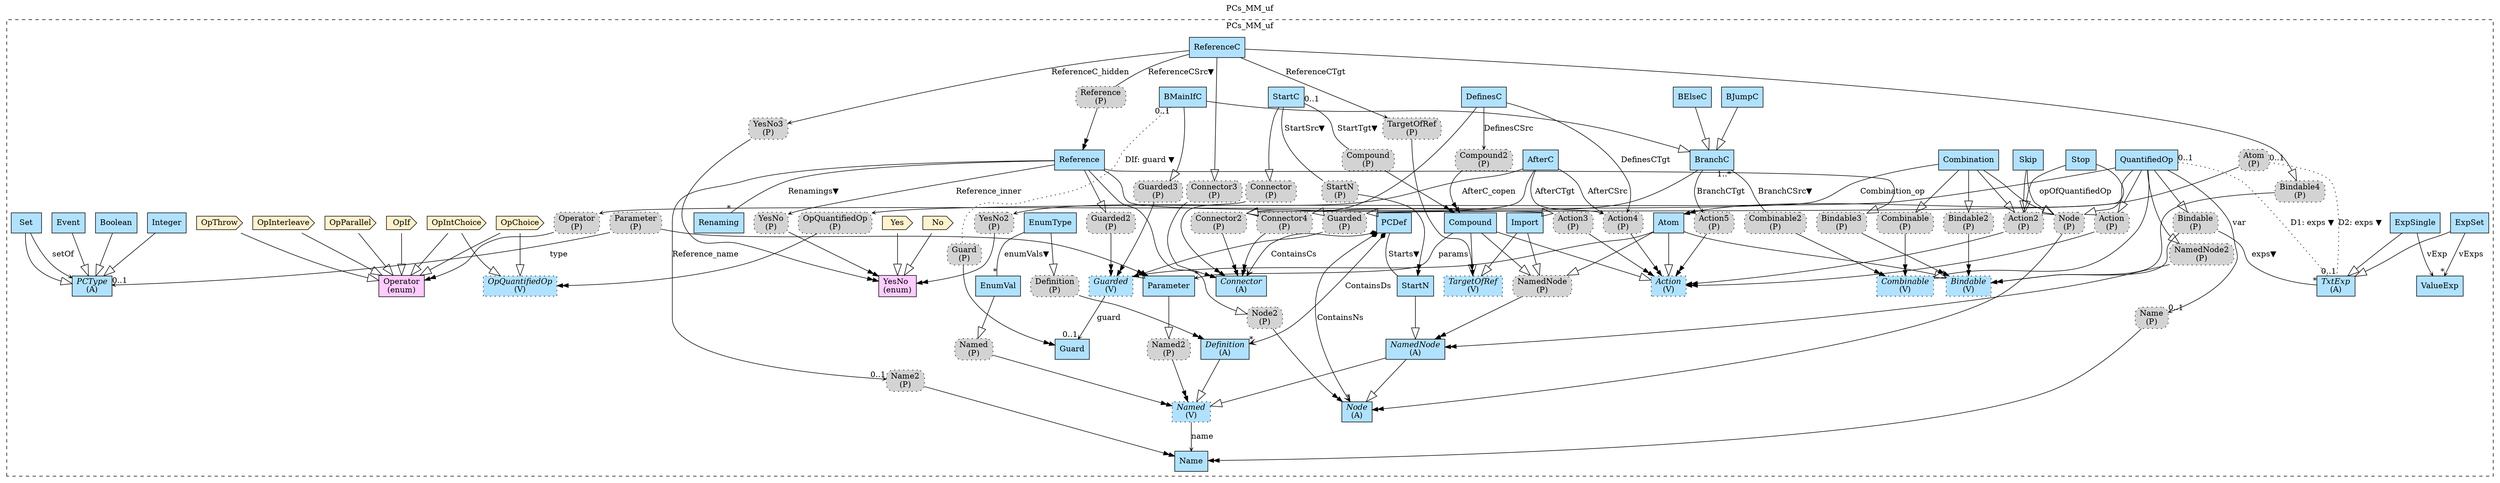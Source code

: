 digraph {graph[label=PCs_MM_uf,labelloc=tl,labelfontsize=12];
subgraph cluster_PCs_MM_uf{style=dashed;label=PCs_MM_uf;
"Node"[shape=record,fillcolor=lightskyblue1,style = filled,label=<{<I>Node</I><br/>(A)}>];
"NamedNode"[shape=record,fillcolor=lightskyblue1,style = filled,label=<{<I>NamedNode</I><br/>(A)}>];
"PCDef"[shape=record,fillcolor=lightskyblue1,style = filled,label="PCDef"];
"Named"[shape=record,fillcolor=lightskyblue1,style ="filled,dotted",label=<{<I>Named</I><br/>(V)}>];
"Connector"[shape=record,fillcolor=lightskyblue1,style = filled,label=<{<I>Connector</I><br/>(A)}>];
"Name"[shape=record,fillcolor=lightskyblue1,style = filled,label="Name"];
"StartN"[shape=record,fillcolor=lightskyblue1,style = filled,label="StartN"];
"Definition"[shape=record,fillcolor=lightskyblue1,style = filled,label=<{<I>Definition</I><br/>(A)}>];
"PNamedNode"[shape=box,fillcolor=lightgray,style ="rounded,filled,dotted",label=<NamedNode<br/>(P)>];
"PNamed2"[shape=box,fillcolor=lightgray,style ="rounded,filled,dotted",label=<Named2<br/>(P)>];
"Import"[shape=record,fillcolor=lightskyblue1,style = filled,label="Import"];
"Compound"[shape=record,fillcolor=lightskyblue1,style = filled,label="Compound"];
"Atom"[shape=record,fillcolor=lightskyblue1,style = filled,label="Atom"];
"Guard"[shape=record,fillcolor=lightskyblue1,style = filled,label="Guard"];
"Action"[shape=record,fillcolor=lightskyblue1,style ="filled,dotted",label=<{<I>Action</I><br/>(V)}>];
"TargetOfRef"[shape=record,fillcolor=lightskyblue1,style ="filled,dotted",label=<{<I>TargetOfRef</I><br/>(V)}>];
"Guarded"[shape=record,fillcolor=lightskyblue1,style ="filled,dotted",label=<{<I>Guarded</I><br/>(V)}>];
"Bindable"[shape=record,fillcolor=lightskyblue1,style ="filled,dotted",label=<{<I>Bindable</I><br/>(V)}>];
"Parameter"[shape=record,fillcolor=lightskyblue1,style = filled,label="Parameter"];
"QuantifiedOp"[shape=record,fillcolor=lightskyblue1,style = filled,label="QuantifiedOp"];
"PNamedNode2"[shape=box,fillcolor=lightgray,style ="rounded,filled,dotted",label=<NamedNode2<br/>(P)>];
"PAction"[shape=box,fillcolor=lightgray,style ="rounded,filled,dotted",label=<Action<br/>(P)>];
"PName"[shape=box,fillcolor=lightgray,style ="rounded,filled,dotted",label=<Name<br/>(P)>];
"POpQuantifiedOp"[shape=box,fillcolor=lightgray,style ="rounded,filled,dotted",label=<OpQuantifiedOp<br/>(P)>];
"PBindable"[shape=box,fillcolor=lightgray,style ="rounded,filled,dotted",label=<Bindable<br/>(P)>];
"PAtom"[shape=box,fillcolor=lightgray,style ="rounded,filled,dotted",label=<Atom<br/>(P)>];
"PGuarded"[shape=box,fillcolor=lightgray,style ="rounded,filled,dotted",label=<Guarded<br/>(P)>];
"TxtExp"[shape=record,fillcolor=lightskyblue1,style = filled,label=<{<I>TxtExp</I><br/>(A)}>];
"ExpSet"[shape=record,fillcolor=lightskyblue1,style = filled,label="ExpSet"];
"ExpSingle"[shape=record,fillcolor=lightskyblue1,style = filled,label="ExpSingle"];
"ValueExp"[shape=record,fillcolor=lightskyblue1,style = filled,label="ValueExp"];
"Combinable"[shape=record,fillcolor=lightskyblue1,style ="filled,dotted",label=<{<I>Combinable</I><br/>(V)}>];
"PNode"[shape=box,fillcolor=lightgray,style ="rounded,filled,dotted",label=<Node<br/>(P)>];
"PAction2"[shape=box,fillcolor=lightgray,style ="rounded,filled,dotted",label=<Action2<br/>(P)>];
"POperator"[shape=box,fillcolor=lightgray,style ="rounded,filled,dotted",label=<Operator<br/>(P)>];
"PBindable2"[shape=box,fillcolor=lightgray,style ="rounded,filled,dotted",label=<Bindable2<br/>(P)>];
"PCombinable"[shape=box,fillcolor=lightgray,style ="rounded,filled,dotted",label=<Combinable<br/>(P)>];
"Stop"[shape=record,fillcolor=lightskyblue1,style = filled,label="Stop"];
"Skip"[shape=record,fillcolor=lightskyblue1,style = filled,label="Skip"];
"Combination"[shape=record,fillcolor=lightskyblue1,style = filled,label="Combination"];
"PConnector"[shape=box,fillcolor=lightgray,style ="rounded,filled,dotted",label=<Connector<br/>(P)>];
"StartC"[shape=record,fillcolor=lightskyblue1,style = filled,label="StartC"];
"PStartN"[shape=box,fillcolor=lightgray,style ="rounded,filled,dotted",label=<StartN<br/>(P)>];
"PCompound"[shape=box,fillcolor=lightgray,style ="rounded,filled,dotted",label=<Compound<br/>(P)>];
"ReferenceC"[shape=record,fillcolor=lightskyblue1,style = filled,label="ReferenceC"];
"PConnector3"[shape=box,fillcolor=lightgray,style ="rounded,filled,dotted",label=<Connector3<br/>(P)>];
"PBindable4"[shape=box,fillcolor=lightgray,style ="rounded,filled,dotted",label=<Bindable4<br/>(P)>];
"PReference"[shape=box,fillcolor=lightgray,style ="rounded,filled,dotted",label=<Reference<br/>(P)>];
"PTargetOfRef"[shape=box,fillcolor=lightgray,style ="rounded,filled,dotted",label=<TargetOfRef<br/>(P)>];
"PYesNo3"[shape=box,fillcolor=lightgray,style ="rounded,filled,dotted",label=<YesNo3<br/>(P)>];
"BranchC"[shape=record,fillcolor=lightskyblue1,style = filled,label="BranchC"];
"BJumpC"[shape=record,fillcolor=lightskyblue1,style = filled,label="BJumpC"];
"BElseC"[shape=record,fillcolor=lightskyblue1,style = filled,label="BElseC"];
"BMainIfC"[shape=record,fillcolor=lightskyblue1,style = filled,label="BMainIfC"];
"PGuard"[shape=box,fillcolor=lightgray,style ="rounded,filled,dotted",label=<Guard<br/>(P)>];
"PGuarded3"[shape=box,fillcolor=lightgray,style ="rounded,filled,dotted",label=<Guarded3<br/>(P)>];
"PAction5"[shape=box,fillcolor=lightgray,style ="rounded,filled,dotted",label=<Action5<br/>(P)>];
"PCombinable2"[shape=box,fillcolor=lightgray,style ="rounded,filled,dotted",label=<Combinable2<br/>(P)>];
"PConnector4"[shape=box,fillcolor=lightgray,style ="rounded,filled,dotted",label=<Connector4<br/>(P)>];
"PYesNo2"[shape=box,fillcolor=lightgray,style ="rounded,filled,dotted",label=<YesNo2<br/>(P)>];
"PCompound2"[shape=box,fillcolor=lightgray,style ="rounded,filled,dotted",label=<Compound2<br/>(P)>];
"PAction4"[shape=box,fillcolor=lightgray,style ="rounded,filled,dotted",label=<Action4<br/>(P)>];
"DefinesC"[shape=record,fillcolor=lightskyblue1,style = filled,label="DefinesC"];
"AfterC"[shape=record,fillcolor=lightskyblue1,style = filled,label="AfterC"];
"PConnector2"[shape=box,fillcolor=lightgray,style ="rounded,filled,dotted",label=<Connector2<br/>(P)>];
"Renaming"[shape=record,fillcolor=lightskyblue1,style = filled,label="Renaming"];
"Reference"[shape=record,fillcolor=lightskyblue1,style = filled,label="Reference"];
"PGuarded2"[shape=box,fillcolor=lightgray,style ="rounded,filled,dotted",label=<Guarded2<br/>(P)>];
"PYesNo"[shape=box,fillcolor=lightgray,style ="rounded,filled,dotted",label=<YesNo<br/>(P)>];
"PName2"[shape=box,fillcolor=lightgray,style ="rounded,filled,dotted",label=<Name2<br/>(P)>];
"PAction3"[shape=box,fillcolor=lightgray,style ="rounded,filled,dotted",label=<Action3<br/>(P)>];
"PBindable3"[shape=box,fillcolor=lightgray,style ="rounded,filled,dotted",label=<Bindable3<br/>(P)>];
"PNode2"[shape=box,fillcolor=lightgray,style ="rounded,filled,dotted",label=<Node2<br/>(P)>];
"OpQuantifiedOp"[shape=record,fillcolor=lightskyblue1,style ="filled,dotted",label=<{<I>OpQuantifiedOp</I><br/>(V)}>];
"VOpThrow"[shape=cds,fillcolor="#FFF2CC",style = filled,label="OpThrow"];
"VOpInterleave"[shape=cds,fillcolor="#FFF2CC",style = filled,label="OpInterleave"];
"VOpIf"[shape=cds,fillcolor="#FFF2CC",style = filled,label="OpIf"];
"VOpParallel"[shape=cds,fillcolor="#FFF2CC",style = filled,label="OpParallel"];
"VOpIntChoice"[shape=cds,fillcolor="#FFF2CC",style = filled,label="OpIntChoice"];
"VOpChoice"[shape=cds,fillcolor="#FFF2CC",style = filled,label="OpChoice"];
"Operator"[shape=record,fillcolor="#FFCCFF",style = filled,label="Operator\l(enum)"];
"Set"[shape=record,fillcolor=lightskyblue1,style = filled,label="Set"];
"Event"[shape=record,fillcolor=lightskyblue1,style = filled,label="Event"];
"Integer"[shape=record,fillcolor=lightskyblue1,style = filled,label="Integer"];
"Boolean"[shape=record,fillcolor=lightskyblue1,style = filled,label="Boolean"];
"VNo"[shape=cds,fillcolor="#FFF2CC",style = filled,label="No"];
"VYes"[shape=cds,fillcolor="#FFF2CC",style = filled,label="Yes"];
"YesNo"[shape=record,fillcolor="#FFCCFF",style = filled,label="YesNo\l(enum)"];
"PCType"[shape=record,fillcolor=lightskyblue1,style = filled,label=<{<I>PCType</I><br/>(A)}>];
"PParameter"[shape=box,fillcolor=lightgray,style ="rounded,filled,dotted",label=<Parameter<br/>(P)>];
"EnumVal"[shape=record,fillcolor=lightskyblue1,style = filled,label="EnumVal"];
"EnumType"[shape=record,fillcolor=lightskyblue1,style = filled,label="EnumType"];
"PNamed"[shape=box,fillcolor=lightgray,style ="rounded,filled,dotted",label=<Named<br/>(P)>];
"PDefinition"[shape=box,fillcolor=lightgray,style ="rounded,filled,dotted",label=<Definition<br/>(P)>];

"StartN"->"NamedNode"[arrowhead=onormal,arrowsize=2.0];
"NamedNode"->"Node"[arrowhead=onormal,arrowsize=2.0];
"NamedNode"->"Named"[arrowhead=onormal,arrowsize=2.0];
"Definition"->"Named"[arrowhead=onormal,arrowsize=2.0];
"Named"->"Name"[label="name",arrowhead=vee,headlabel="",arrowsize=.5];
"PCDef"->"Node"[label="ContainsNs",arrowhead=vee,arrowtail=diamond,dir=both,headlabel="*"];
"PCDef"->"Connector"[label="ContainsCs",arrowhead=vee,arrowtail=diamond,dir=both,headlabel="*"];
"PCDef"->"Definition"[label="ContainsDs",arrowhead=vee,arrowtail=diamond,dir=both,headlabel="*"];
"PCDef"->"StartN"[label="Starts▼",dir=none,taillabel="",headlabel=""];
"Import"->"PNamedNode"[arrowhead=onormal,arrowsize=2.0];
"Compound"->"PNamedNode"[arrowhead=onormal,arrowsize=2.0];
"Atom"->"PNamedNode"[arrowhead=onormal,arrowsize=2.0];
"Import"->"TargetOfRef"[arrowhead=onormal,arrowsize=2.0];
"Compound"->"TargetOfRef"[arrowhead=onormal,arrowsize=2.0];
"Atom"->"Action"[arrowhead=onormal,arrowsize=2.0];
"Atom"->"Guarded"[arrowhead=onormal,arrowsize=2.0];
"Compound"->"Action"[arrowhead=onormal,arrowsize=2.0];
"Atom"->"Bindable"[arrowhead=onormal,arrowsize=2.0];
"Compound"->"Parameter"[label="params",arrowhead=vee,headlabel="*",arrowsize=.5];
"Guarded"->"Guard"[label="guard",arrowhead=vee,headlabel="0..1",arrowsize=.5];
"Parameter"->"PNamed2"[arrowhead=onormal,arrowsize=2.0];
"QuantifiedOp"->"PNamedNode2"[arrowhead=onormal,arrowsize=2.0];
"QuantifiedOp"->"PAction"[arrowhead=onormal,arrowsize=2.0];
"ExpSet"->"TxtExp"[arrowhead=onormal,arrowsize=2.0];
"ExpSingle"->"TxtExp"[arrowhead=onormal,arrowsize=2.0];
"QuantifiedOp"->"PBindable"[arrowhead=onormal,arrowsize=2.0];
"QuantifiedOp"->"PGuarded"[arrowhead=onormal,arrowsize=2.0];
"QuantifiedOp"->"Combinable"[arrowhead=onormal,arrowsize=2.0];
"QuantifiedOp"->"PName"[label="var",arrowhead=vee,headlabel="0..1",arrowsize=.5];
"ExpSet"->"ValueExp"[label="vExps",arrowhead=vee,headlabel="*",arrowsize=.5];
"ExpSingle"->"ValueExp"[label="vExp",arrowhead=vee,headlabel="",arrowsize=.5];
"QuantifiedOp"->"POpQuantifiedOp"[label="opOfQuantifiedOp",arrowhead=vee,headlabel="",arrowsize=.5];
"PBindable"->"TxtExp"[label="exps▼",dir=none,taillabel="",headlabel="*"];
"QuantifiedOp"->"TxtExp"[label="D1: exps ▼",dir=none,taillabel="0..1",headlabel="",style=dotted];
"PAtom"->"TxtExp"[label="D2: exps ▼",dir=none,taillabel="0..1",headlabel="0..1",style=dotted];
"Stop"->"PNode"[arrowhead=onormal,arrowsize=2.0];
"Skip"->"PNode"[arrowhead=onormal,arrowsize=2.0];
"Combination"->"PNode"[arrowhead=onormal,arrowsize=2.0];
"Combination"->"PBindable2"[arrowhead=onormal,arrowsize=2.0];
"Stop"->"PAction2"[arrowhead=onormal,arrowsize=2.0];
"Skip"->"PAction2"[arrowhead=onormal,arrowsize=2.0];
"Combination"->"PCombinable"[arrowhead=onormal,arrowsize=2.0];
"Combination"->"PAction2"[arrowhead=onormal,arrowsize=2.0];
"Combination"->"POperator"[label="Combination_op",arrowhead=vee,headlabel="",arrowsize=.5];
"StartC"->"PConnector"[arrowhead=onormal,arrowsize=2.0];
"StartC"->"PStartN"[label="StartSrc▼",dir=none,taillabel="",headlabel=""];
"StartC"->"PCompound"[label="StartTgt▼",dir=none,taillabel="0..1",headlabel=""];
"ReferenceC"->"PConnector3"[arrowhead=onormal,arrowsize=2.0];
"ReferenceC"->"PBindable4"[arrowhead=onormal,arrowsize=2.0];
"ReferenceC"->"PReference"[label="ReferenceCSrc▼",dir=none,taillabel="",headlabel=""];
"ReferenceC"->"PTargetOfRef"[label="ReferenceCTgt",arrowhead=vee,headlabel="",arrowsize=.5];
"ReferenceC"->"PYesNo3"[label="ReferenceC_hidden",arrowhead=vee,headlabel="",arrowsize=.5];
"BMainIfC"->"PGuard"[label="DIf: guard ▼",dir=none,taillabel="0..1",headlabel="",style=dotted];
"BranchC"->"PAction5"[label="BranchCTgt",arrowhead=vee,headlabel="",arrowsize=.5];
"BranchC"->"PCombinable2"[label="BranchCSrc▼",dir=none,taillabel="1..*",headlabel=""];
"BranchC"->"PConnector4"[arrowhead=onormal,arrowsize=2.0];
"BJumpC"->"BranchC"[arrowhead=onormal,arrowsize=2.0];
"BElseC"->"BranchC"[arrowhead=onormal,arrowsize=2.0];
"BMainIfC"->"PGuarded3"[arrowhead=onormal,arrowsize=2.0];
"BMainIfC"->"BranchC"[arrowhead=onormal,arrowsize=2.0];
"AfterC"->"PYesNo2"[label="AfterC_copen",arrowhead=vee,headlabel="",arrowsize=.5];
"DefinesC"->"PCompound2"[label="DefinesCSrc",arrowhead=vee,headlabel="",arrowsize=.5];
"DefinesC"->"PAction4"[label="DefinesCTgt",arrowhead=vee,headlabel="",arrowsize=.5];
"AfterC"->"PAction4"[label="AfterCTgt",arrowhead=vee,headlabel="",arrowsize=.5];
"AfterC"->"PAction4"[label="AfterCSrc",arrowhead=vee,headlabel="",arrowsize=.5];
"DefinesC"->"PConnector2"[arrowhead=onormal,arrowsize=2.0];
"AfterC"->"PConnector2"[arrowhead=onormal,arrowsize=2.0];
"Reference"->"Renaming"[label="Renamings▼",dir=none,taillabel="",headlabel="*"];
"Reference"->"PYesNo"[label="Reference_inner",arrowhead=vee,headlabel="",arrowsize=.5];
"Reference"->"PName2"[label="Reference_name",arrowhead=vee,headlabel="0..1",arrowsize=.5];
"Reference"->"PGuarded2"[arrowhead=onormal,arrowsize=2.0];
"Reference"->"PAction3"[arrowhead=onormal,arrowsize=2.0];
"Reference"->"PBindable3"[arrowhead=onormal,arrowsize=2.0];
"Reference"->"PNode2"[arrowhead=onormal,arrowsize=2.0];
"VOpIntChoice"->"OpQuantifiedOp"[arrowhead=onormal,arrowsize=2.0];
"VOpChoice"->"OpQuantifiedOp"[arrowhead=onormal,arrowsize=2.0];
"VOpThrow"->"Operator"[arrowhead=onormal,arrowsize=2.0];
"VOpInterleave"->"Operator"[arrowhead=onormal,arrowsize=2.0];
"VOpIf"->"Operator"[arrowhead=onormal,arrowsize=2.0];
"VOpParallel"->"Operator"[arrowhead=onormal,arrowsize=2.0];
"VOpIntChoice"->"Operator"[arrowhead=onormal,arrowsize=2.0];
"VOpChoice"->"Operator"[arrowhead=onormal,arrowsize=2.0];
"PParameter"->"PCType"[label="type",arrowhead=vee,headlabel="0..1",arrowsize=.5];
"Set"->"PCType"[label="setOf",arrowhead=vee,headlabel="",arrowsize=.5];
"Set"->"PCType"[arrowhead=onormal,arrowsize=2.0];
"Event"->"PCType"[arrowhead=onormal,arrowsize=2.0];
"Integer"->"PCType"[arrowhead=onormal,arrowsize=2.0];
"Boolean"->"PCType"[arrowhead=onormal,arrowsize=2.0];
"VNo"->"YesNo"[arrowhead=onormal,arrowsize=2.0];
"VYes"->"YesNo"[arrowhead=onormal,arrowsize=2.0];
"EnumType"->"EnumVal"[label="enumVals▼",dir=none,taillabel="",headlabel="*"];
"EnumVal"->"PNamed"[arrowhead=onormal,arrowsize=2.0];
"EnumType"->"PDefinition"[arrowhead=onormal,arrowsize=2.0];

}
"PNamedNode"->"NamedNode"[arrowhead=normalnormal];
"PNamed2"->"Named"[arrowhead=normalnormal];
"PNamedNode2"->"NamedNode"[arrowhead=normalnormal];
"PName"->"Name"[arrowhead=normalnormal];
"PBindable"->"Bindable"[arrowhead=normalnormal];
"PGuarded"->"Guarded"[arrowhead=normalnormal];
"PAtom"->"Atom"[arrowhead=normalnormal];
"POpQuantifiedOp"->"OpQuantifiedOp"[arrowhead=normalnormal];
"PAction"->"Action"[arrowhead=normalnormal];
"PNode"->"Node"[arrowhead=normalnormal];
"POperator"->"Operator"[arrowhead=normalnormal];
"PCombinable"->"Combinable"[arrowhead=normalnormal];
"PBindable2"->"Bindable"[arrowhead=normalnormal];
"PAction2"->"Action"[arrowhead=normalnormal];
"PConnector"->"Connector"[arrowhead=normalnormal];
"PCompound"->"Compound"[arrowhead=normalnormal];
"PStartN"->"StartN"[arrowhead=normalnormal];
"PConnector3"->"Connector"[arrowhead=normalnormal];
"PTargetOfRef"->"TargetOfRef"[arrowhead=normalnormal];
"PYesNo3"->"YesNo"[arrowhead=normalnormal];
"PReference"->"Reference"[arrowhead=normalnormal];
"PBindable4"->"Bindable"[arrowhead=normalnormal];
"PCombinable2"->"Combinable"[arrowhead=normalnormal];
"PGuarded3"->"Guarded"[arrowhead=normalnormal];
"PGuard"->"Guard"[arrowhead=normalnormal];
"PAction5"->"Action"[arrowhead=normalnormal];
"PConnector4"->"Connector"[arrowhead=normalnormal];
"PAction4"->"Action"[arrowhead=normalnormal];
"PYesNo2"->"YesNo"[arrowhead=normalnormal];
"PCompound2"->"Compound"[arrowhead=normalnormal];
"PConnector2"->"Connector"[arrowhead=normalnormal];
"PBindable3"->"Bindable"[arrowhead=normalnormal];
"PName2"->"Name"[arrowhead=normalnormal];
"PGuarded2"->"Guarded"[arrowhead=normalnormal];
"PYesNo"->"YesNo"[arrowhead=normalnormal];
"PAction3"->"Action"[arrowhead=normalnormal];
"PNode2"->"Node"[arrowhead=normalnormal];
"PParameter"->"Parameter"[arrowhead=normalnormal];
"PDefinition"->"Definition"[arrowhead=normalnormal];
"PNamed"->"Named"[arrowhead=normalnormal];
}